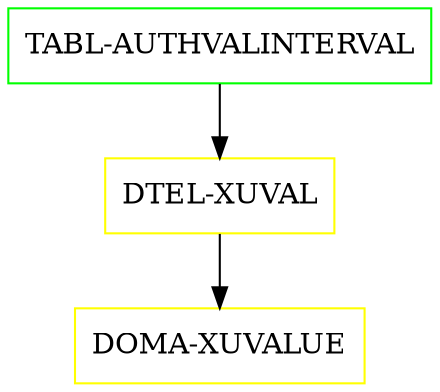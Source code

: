 digraph G {
  "TABL-AUTHVALINTERVAL" [shape=box,color=green];
  "DTEL-XUVAL" [shape=box,color=yellow,URL="./DTEL_XUVAL.html"];
  "DOMA-XUVALUE" [shape=box,color=yellow,URL="./DOMA_XUVALUE.html"];
  "TABL-AUTHVALINTERVAL" -> "DTEL-XUVAL";
  "DTEL-XUVAL" -> "DOMA-XUVALUE";
}
